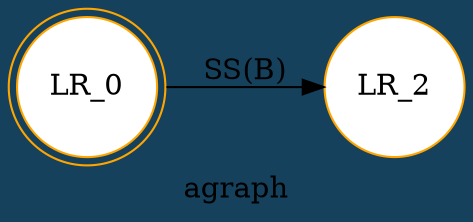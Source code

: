 digraph {
	bgcolor="#15415D" label=agraph
	rankdir=LR size="8,5"
	node [color=orange fillcolor=white shape=doublecircle style=filled]
	LR_0
	node [shape=circle]
	LR_0 -> LR_2 [label="SS(B)"]
}
